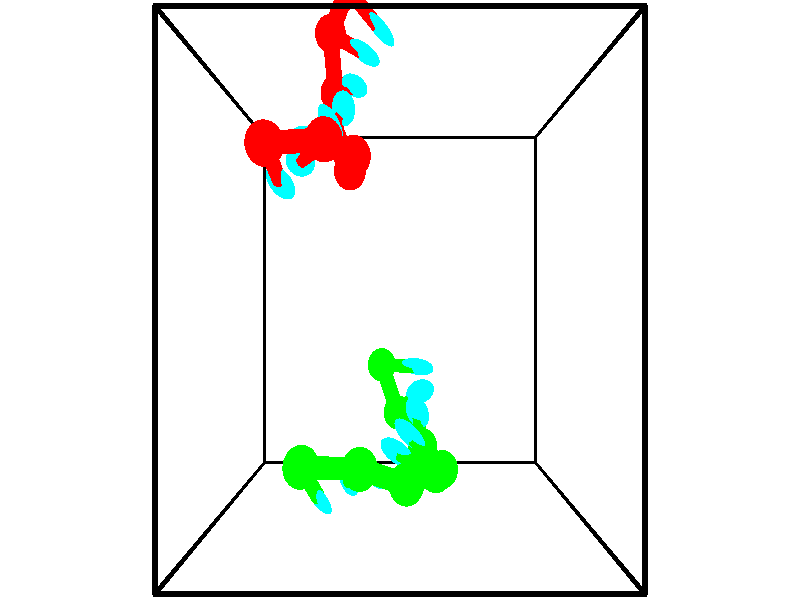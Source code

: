 // switches for output
#declare DRAW_BASES = 1; // possible values are 0, 1; only relevant for DNA ribbons
#declare DRAW_BASES_TYPE = 3; // possible values are 1, 2, 3; only relevant for DNA ribbons
#declare DRAW_FOG = 0; // set to 1 to enable fog

#include "colors.inc"

#include "transforms.inc"
background { rgb <1, 1, 1>}

#default {
   normal{
       ripples 0.25
       frequency 0.20
       turbulence 0.2
       lambda 5
   }
	finish {
		phong 0.1
		phong_size 40.
	}
}

// original window dimensions: 1024x640


// camera settings

camera {
	sky <-0, 1, 0>
	up <-0, 1, 0>
	right 1.6 * <1, 0, 0>
	location <2.5, 2.5, 11.1562>
	look_at <2.5, 2.5, 2.5>
	direction <0, 0, -8.6562>
	angle 67.0682
}


# declare cpy_camera_pos = <2.5, 2.5, 11.1562>;
# if (DRAW_FOG = 1)
fog {
	fog_type 2
	up vnormalize(cpy_camera_pos)
	color rgbt<1,1,1,0.3>
	distance 1e-5
	fog_alt 3e-3
	fog_offset 4
}
# end


// LIGHTS

# declare lum = 6;
global_settings {
	ambient_light rgb lum * <0.05, 0.05, 0.05>
	max_trace_level 15
}# declare cpy_direct_light_amount = 0.25;
light_source
{	1000 * <-1, -1, 1>,
	rgb lum * cpy_direct_light_amount
	parallel
}

light_source
{	1000 * <1, 1, -1>,
	rgb lum * cpy_direct_light_amount
	parallel
}

// strand 0

// nucleotide -1

// particle -1
sphere {
	<0.753427, 4.180343, 3.385347> 0.250000
	pigment { color rgbt <1,0,0,0> }
	no_shadow
}
cylinder {
	<0.803761, 3.993607, 3.035210>,  <0.833961, 3.881565, 2.825127>, 0.100000
	pigment { color rgbt <1,0,0,0> }
	no_shadow
}
cylinder {
	<0.803761, 3.993607, 3.035210>,  <0.753427, 4.180343, 3.385347>, 0.100000
	pigment { color rgbt <1,0,0,0> }
	no_shadow
}

// particle -1
sphere {
	<0.803761, 3.993607, 3.035210> 0.100000
	pigment { color rgbt <1,0,0,0> }
	no_shadow
}
sphere {
	0, 1
	scale<0.080000,0.200000,0.300000>
	matrix <0.264855, 0.866139, -0.423858,
		0.956043, -0.178503, 0.232634,
		0.125834, -0.466840, -0.875343,
		0.841511, 3.853554, 2.772607>
	pigment { color rgbt <0,1,1,0> }
	no_shadow
}
cylinder {
	<1.486608, 4.282882, 3.114456>,  <0.753427, 4.180343, 3.385347>, 0.130000
	pigment { color rgbt <1,0,0,0> }
	no_shadow
}

// nucleotide -1

// particle -1
sphere {
	<1.486608, 4.282882, 3.114456> 0.250000
	pigment { color rgbt <1,0,0,0> }
	no_shadow
}
cylinder {
	<1.253687, 4.201065, 2.799728>,  <1.113934, 4.151975, 2.610892>, 0.100000
	pigment { color rgbt <1,0,0,0> }
	no_shadow
}
cylinder {
	<1.253687, 4.201065, 2.799728>,  <1.486608, 4.282882, 3.114456>, 0.100000
	pigment { color rgbt <1,0,0,0> }
	no_shadow
}

// particle -1
sphere {
	<1.253687, 4.201065, 2.799728> 0.100000
	pigment { color rgbt <1,0,0,0> }
	no_shadow
}
sphere {
	0, 1
	scale<0.080000,0.200000,0.300000>
	matrix <0.403264, 0.767697, -0.498015,
		0.705905, -0.607292, -0.364548,
		-0.582303, -0.204542, -0.786820,
		1.078996, 4.139702, 2.563683>
	pigment { color rgbt <0,1,1,0> }
	no_shadow
}
cylinder {
	<1.827721, 4.234046, 2.432379>,  <1.486608, 4.282882, 3.114456>, 0.130000
	pigment { color rgbt <1,0,0,0> }
	no_shadow
}

// nucleotide -1

// particle -1
sphere {
	<1.827721, 4.234046, 2.432379> 0.250000
	pigment { color rgbt <1,0,0,0> }
	no_shadow
}
cylinder {
	<1.458111, 4.357178, 2.341675>,  <1.236345, 4.431057, 2.287252>, 0.100000
	pigment { color rgbt <1,0,0,0> }
	no_shadow
}
cylinder {
	<1.458111, 4.357178, 2.341675>,  <1.827721, 4.234046, 2.432379>, 0.100000
	pigment { color rgbt <1,0,0,0> }
	no_shadow
}

// particle -1
sphere {
	<1.458111, 4.357178, 2.341675> 0.100000
	pigment { color rgbt <1,0,0,0> }
	no_shadow
}
sphere {
	0, 1
	scale<0.080000,0.200000,0.300000>
	matrix <0.381055, 0.693008, -0.611994,
		-0.031243, -0.651905, -0.757656,
		-0.924024, 0.307829, -0.226760,
		1.180904, 4.449527, 2.273647>
	pigment { color rgbt <0,1,1,0> }
	no_shadow
}
cylinder {
	<1.710217, 4.192725, 1.635909>,  <1.827721, 4.234046, 2.432379>, 0.130000
	pigment { color rgbt <1,0,0,0> }
	no_shadow
}

// nucleotide -1

// particle -1
sphere {
	<1.710217, 4.192725, 1.635909> 0.250000
	pigment { color rgbt <1,0,0,0> }
	no_shadow
}
cylinder {
	<1.561684, 4.482361, 1.868393>,  <1.472564, 4.656142, 2.007884>, 0.100000
	pigment { color rgbt <1,0,0,0> }
	no_shadow
}
cylinder {
	<1.561684, 4.482361, 1.868393>,  <1.710217, 4.192725, 1.635909>, 0.100000
	pigment { color rgbt <1,0,0,0> }
	no_shadow
}

// particle -1
sphere {
	<1.561684, 4.482361, 1.868393> 0.100000
	pigment { color rgbt <1,0,0,0> }
	no_shadow
}
sphere {
	0, 1
	scale<0.080000,0.200000,0.300000>
	matrix <0.548672, 0.676107, -0.491770,
		-0.749046, 0.136283, -0.648349,
		-0.371334, 0.724090, 0.581210,
		1.450284, 4.699588, 2.042756>
	pigment { color rgbt <0,1,1,0> }
	no_shadow
}
cylinder {
	<1.383440, 4.685391, 1.216407>,  <1.710217, 4.192725, 1.635909>, 0.130000
	pigment { color rgbt <1,0,0,0> }
	no_shadow
}

// nucleotide -1

// particle -1
sphere {
	<1.383440, 4.685391, 1.216407> 0.250000
	pigment { color rgbt <1,0,0,0> }
	no_shadow
}
cylinder {
	<1.520590, 4.846512, 1.555862>,  <1.602880, 4.943184, 1.759536>, 0.100000
	pigment { color rgbt <1,0,0,0> }
	no_shadow
}
cylinder {
	<1.520590, 4.846512, 1.555862>,  <1.383440, 4.685391, 1.216407>, 0.100000
	pigment { color rgbt <1,0,0,0> }
	no_shadow
}

// particle -1
sphere {
	<1.520590, 4.846512, 1.555862> 0.100000
	pigment { color rgbt <1,0,0,0> }
	no_shadow
}
sphere {
	0, 1
	scale<0.080000,0.200000,0.300000>
	matrix <0.543838, 0.651496, -0.528955,
		-0.765948, 0.642888, 0.004323,
		0.342875, 0.402801, 0.848639,
		1.623452, 4.967352, 1.810454>
	pigment { color rgbt <0,1,1,0> }
	no_shadow
}
cylinder {
	<1.419716, 5.382970, 1.039726>,  <1.383440, 4.685391, 1.216407>, 0.130000
	pigment { color rgbt <1,0,0,0> }
	no_shadow
}

// nucleotide -1

// particle -1
sphere {
	<1.419716, 5.382970, 1.039726> 0.250000
	pigment { color rgbt <1,0,0,0> }
	no_shadow
}
cylinder {
	<1.626255, 5.344513, 1.380112>,  <1.750179, 5.321439, 1.584343>, 0.100000
	pigment { color rgbt <1,0,0,0> }
	no_shadow
}
cylinder {
	<1.626255, 5.344513, 1.380112>,  <1.419716, 5.382970, 1.039726>, 0.100000
	pigment { color rgbt <1,0,0,0> }
	no_shadow
}

// particle -1
sphere {
	<1.626255, 5.344513, 1.380112> 0.100000
	pigment { color rgbt <1,0,0,0> }
	no_shadow
}
sphere {
	0, 1
	scale<0.080000,0.200000,0.300000>
	matrix <0.522589, 0.822590, -0.224159,
		-0.678444, 0.560449, 0.474985,
		0.516348, -0.096142, 0.850965,
		1.781159, 5.315670, 1.635401>
	pigment { color rgbt <0,1,1,0> }
	no_shadow
}
cylinder {
	<1.370754, 6.105819, 1.337894>,  <1.419716, 5.382970, 1.039726>, 0.130000
	pigment { color rgbt <1,0,0,0> }
	no_shadow
}

// nucleotide -1

// particle -1
sphere {
	<1.370754, 6.105819, 1.337894> 0.250000
	pigment { color rgbt <1,0,0,0> }
	no_shadow
}
cylinder {
	<1.691807, 5.912163, 1.477257>,  <1.884439, 5.795969, 1.560874>, 0.100000
	pigment { color rgbt <1,0,0,0> }
	no_shadow
}
cylinder {
	<1.691807, 5.912163, 1.477257>,  <1.370754, 6.105819, 1.337894>, 0.100000
	pigment { color rgbt <1,0,0,0> }
	no_shadow
}

// particle -1
sphere {
	<1.691807, 5.912163, 1.477257> 0.100000
	pigment { color rgbt <1,0,0,0> }
	no_shadow
}
sphere {
	0, 1
	scale<0.080000,0.200000,0.300000>
	matrix <0.572041, 0.790254, -0.219698,
		-0.168965, 0.375640, 0.911233,
		0.802633, -0.484142, 0.348407,
		1.932597, 5.766920, 1.581779>
	pigment { color rgbt <0,1,1,0> }
	no_shadow
}
cylinder {
	<1.681337, 6.537573, 1.756565>,  <1.370754, 6.105819, 1.337894>, 0.130000
	pigment { color rgbt <1,0,0,0> }
	no_shadow
}

// nucleotide -1

// particle -1
sphere {
	<1.681337, 6.537573, 1.756565> 0.250000
	pigment { color rgbt <1,0,0,0> }
	no_shadow
}
cylinder {
	<1.967855, 6.284645, 1.638519>,  <2.139766, 6.132888, 1.567692>, 0.100000
	pigment { color rgbt <1,0,0,0> }
	no_shadow
}
cylinder {
	<1.967855, 6.284645, 1.638519>,  <1.681337, 6.537573, 1.756565>, 0.100000
	pigment { color rgbt <1,0,0,0> }
	no_shadow
}

// particle -1
sphere {
	<1.967855, 6.284645, 1.638519> 0.100000
	pigment { color rgbt <1,0,0,0> }
	no_shadow
}
sphere {
	0, 1
	scale<0.080000,0.200000,0.300000>
	matrix <0.623314, 0.769920, -0.136755,
		0.313687, -0.085992, 0.945625,
		0.716296, -0.632320, -0.295114,
		2.182744, 6.094949, 1.549985>
	pigment { color rgbt <0,1,1,0> }
	no_shadow
}
// strand 1

// nucleotide -1

// particle -1
sphere {
	<2.171615, 1.528053, 0.287407> 0.250000
	pigment { color rgbt <0,1,0,0> }
	no_shadow
}
cylinder {
	<2.531505, 1.527924, 0.461990>,  <2.747439, 1.527846, 0.566740>, 0.100000
	pigment { color rgbt <0,1,0,0> }
	no_shadow
}
cylinder {
	<2.531505, 1.527924, 0.461990>,  <2.171615, 1.528053, 0.287407>, 0.100000
	pigment { color rgbt <0,1,0,0> }
	no_shadow
}

// particle -1
sphere {
	<2.531505, 1.527924, 0.461990> 0.100000
	pigment { color rgbt <0,1,0,0> }
	no_shadow
}
sphere {
	0, 1
	scale<0.080000,0.200000,0.300000>
	matrix <-0.261806, -0.800517, 0.539101,
		0.349218, -0.599310, -0.720330,
		0.899725, -0.000323, 0.436458,
		2.801422, 1.527827, 0.592928>
	pigment { color rgbt <0,1,1,0> }
	no_shadow
}
cylinder {
	<2.459335, 0.836756, 0.433281>,  <2.171615, 1.528053, 0.287407>, 0.130000
	pigment { color rgbt <0,1,0,0> }
	no_shadow
}

// nucleotide -1

// particle -1
sphere {
	<2.459335, 0.836756, 0.433281> 0.250000
	pigment { color rgbt <0,1,0,0> }
	no_shadow
}
cylinder {
	<2.677016, 1.044922, 0.696495>,  <2.807625, 1.169822, 0.854423>, 0.100000
	pigment { color rgbt <0,1,0,0> }
	no_shadow
}
cylinder {
	<2.677016, 1.044922, 0.696495>,  <2.459335, 0.836756, 0.433281>, 0.100000
	pigment { color rgbt <0,1,0,0> }
	no_shadow
}

// particle -1
sphere {
	<2.677016, 1.044922, 0.696495> 0.100000
	pigment { color rgbt <0,1,0,0> }
	no_shadow
}
sphere {
	0, 1
	scale<0.080000,0.200000,0.300000>
	matrix <-0.191542, -0.686563, 0.701386,
		0.816795, -0.507738, -0.273948,
		0.544203, 0.520416, 0.658035,
		2.840277, 1.201047, 0.893906>
	pigment { color rgbt <0,1,1,0> }
	no_shadow
}
cylinder {
	<2.885493, 0.421807, 0.857855>,  <2.459335, 0.836756, 0.433281>, 0.130000
	pigment { color rgbt <0,1,0,0> }
	no_shadow
}

// nucleotide -1

// particle -1
sphere {
	<2.885493, 0.421807, 0.857855> 0.250000
	pigment { color rgbt <0,1,0,0> }
	no_shadow
}
cylinder {
	<2.827839, 0.736122, 1.098442>,  <2.793246, 0.924711, 1.242794>, 0.100000
	pigment { color rgbt <0,1,0,0> }
	no_shadow
}
cylinder {
	<2.827839, 0.736122, 1.098442>,  <2.885493, 0.421807, 0.857855>, 0.100000
	pigment { color rgbt <0,1,0,0> }
	no_shadow
}

// particle -1
sphere {
	<2.827839, 0.736122, 1.098442> 0.100000
	pigment { color rgbt <0,1,0,0> }
	no_shadow
}
sphere {
	0, 1
	scale<0.080000,0.200000,0.300000>
	matrix <-0.368210, -0.606758, 0.704461,
		0.918502, -0.119928, 0.376791,
		-0.144136, 0.785788, 0.601467,
		2.784598, 0.971858, 1.278882>
	pigment { color rgbt <0,1,1,0> }
	no_shadow
}
cylinder {
	<3.178613, 0.240866, 1.483609>,  <2.885493, 0.421807, 0.857855>, 0.130000
	pigment { color rgbt <0,1,0,0> }
	no_shadow
}

// nucleotide -1

// particle -1
sphere {
	<3.178613, 0.240866, 1.483609> 0.250000
	pigment { color rgbt <0,1,0,0> }
	no_shadow
}
cylinder {
	<2.880261, 0.506783, 1.500183>,  <2.701250, 0.666332, 1.510127>, 0.100000
	pigment { color rgbt <0,1,0,0> }
	no_shadow
}
cylinder {
	<2.880261, 0.506783, 1.500183>,  <3.178613, 0.240866, 1.483609>, 0.100000
	pigment { color rgbt <0,1,0,0> }
	no_shadow
}

// particle -1
sphere {
	<2.880261, 0.506783, 1.500183> 0.100000
	pigment { color rgbt <0,1,0,0> }
	no_shadow
}
sphere {
	0, 1
	scale<0.080000,0.200000,0.300000>
	matrix <-0.479976, -0.579570, 0.658575,
		0.461829, 0.471331, 0.751373,
		-0.745880, 0.664790, 0.041434,
		2.656497, 0.706220, 1.512613>
	pigment { color rgbt <0,1,1,0> }
	no_shadow
}
cylinder {
	<3.033316, 0.357220, 2.149889>,  <3.178613, 0.240866, 1.483609>, 0.130000
	pigment { color rgbt <0,1,0,0> }
	no_shadow
}

// nucleotide -1

// particle -1
sphere {
	<3.033316, 0.357220, 2.149889> 0.250000
	pigment { color rgbt <0,1,0,0> }
	no_shadow
}
cylinder {
	<2.699470, 0.460068, 1.955032>,  <2.499162, 0.521777, 1.838119>, 0.100000
	pigment { color rgbt <0,1,0,0> }
	no_shadow
}
cylinder {
	<2.699470, 0.460068, 1.955032>,  <3.033316, 0.357220, 2.149889>, 0.100000
	pigment { color rgbt <0,1,0,0> }
	no_shadow
}

// particle -1
sphere {
	<2.699470, 0.460068, 1.955032> 0.100000
	pigment { color rgbt <0,1,0,0> }
	no_shadow
}
sphere {
	0, 1
	scale<0.080000,0.200000,0.300000>
	matrix <-0.549220, -0.456068, 0.700256,
		-0.042119, 0.851992, 0.521857,
		-0.834615, 0.257120, -0.487141,
		2.449085, 0.537204, 1.808890>
	pigment { color rgbt <0,1,1,0> }
	no_shadow
}
cylinder {
	<2.589549, 0.344716, 2.688054>,  <3.033316, 0.357220, 2.149889>, 0.130000
	pigment { color rgbt <0,1,0,0> }
	no_shadow
}

// nucleotide -1

// particle -1
sphere {
	<2.589549, 0.344716, 2.688054> 0.250000
	pigment { color rgbt <0,1,0,0> }
	no_shadow
}
cylinder {
	<2.331344, 0.336121, 2.382675>,  <2.176420, 0.330964, 2.199448>, 0.100000
	pigment { color rgbt <0,1,0,0> }
	no_shadow
}
cylinder {
	<2.331344, 0.336121, 2.382675>,  <2.589549, 0.344716, 2.688054>, 0.100000
	pigment { color rgbt <0,1,0,0> }
	no_shadow
}

// particle -1
sphere {
	<2.331344, 0.336121, 2.382675> 0.100000
	pigment { color rgbt <0,1,0,0> }
	no_shadow
}
sphere {
	0, 1
	scale<0.080000,0.200000,0.300000>
	matrix <-0.688201, -0.417110, 0.593632,
		-0.331197, 0.908602, 0.254463,
		-0.645514, -0.021487, -0.763446,
		2.137689, 0.329674, 2.153641>
	pigment { color rgbt <0,1,1,0> }
	no_shadow
}
cylinder {
	<1.946609, 0.565942, 2.880366>,  <2.589549, 0.344716, 2.688054>, 0.130000
	pigment { color rgbt <0,1,0,0> }
	no_shadow
}

// nucleotide -1

// particle -1
sphere {
	<1.946609, 0.565942, 2.880366> 0.250000
	pigment { color rgbt <0,1,0,0> }
	no_shadow
}
cylinder {
	<1.829453, 0.401932, 2.534859>,  <1.759160, 0.303526, 2.327554>, 0.100000
	pigment { color rgbt <0,1,0,0> }
	no_shadow
}
cylinder {
	<1.829453, 0.401932, 2.534859>,  <1.946609, 0.565942, 2.880366>, 0.100000
	pigment { color rgbt <0,1,0,0> }
	no_shadow
}

// particle -1
sphere {
	<1.829453, 0.401932, 2.534859> 0.100000
	pigment { color rgbt <0,1,0,0> }
	no_shadow
}
sphere {
	0, 1
	scale<0.080000,0.200000,0.300000>
	matrix <-0.758283, -0.450682, 0.471056,
		-0.582429, 0.792948, -0.178915,
		-0.292889, -0.410024, -0.863769,
		1.741587, 0.278924, 2.275728>
	pigment { color rgbt <0,1,1,0> }
	no_shadow
}
cylinder {
	<1.143813, 0.591820, 2.889901>,  <1.946609, 0.565942, 2.880366>, 0.130000
	pigment { color rgbt <0,1,0,0> }
	no_shadow
}

// nucleotide -1

// particle -1
sphere {
	<1.143813, 0.591820, 2.889901> 0.250000
	pigment { color rgbt <0,1,0,0> }
	no_shadow
}
cylinder {
	<1.250806, 0.312065, 2.624779>,  <1.315002, 0.144212, 2.465706>, 0.100000
	pigment { color rgbt <0,1,0,0> }
	no_shadow
}
cylinder {
	<1.250806, 0.312065, 2.624779>,  <1.143813, 0.591820, 2.889901>, 0.100000
	pigment { color rgbt <0,1,0,0> }
	no_shadow
}

// particle -1
sphere {
	<1.250806, 0.312065, 2.624779> 0.100000
	pigment { color rgbt <0,1,0,0> }
	no_shadow
}
sphere {
	0, 1
	scale<0.080000,0.200000,0.300000>
	matrix <-0.575713, -0.667589, 0.472101,
		-0.772663, 0.255306, -0.581215,
		0.267482, -0.699388, -0.662804,
		1.331051, 0.102249, 2.425937>
	pigment { color rgbt <0,1,1,0> }
	no_shadow
}
// box output
cylinder {
	<0.000000, 0.000000, 0.000000>,  <5.000000, 0.000000, 0.000000>, 0.025000
	pigment { color rgbt <0,0,0,0> }
	no_shadow
}
cylinder {
	<0.000000, 0.000000, 0.000000>,  <0.000000, 5.000000, 0.000000>, 0.025000
	pigment { color rgbt <0,0,0,0> }
	no_shadow
}
cylinder {
	<0.000000, 0.000000, 0.000000>,  <0.000000, 0.000000, 5.000000>, 0.025000
	pigment { color rgbt <0,0,0,0> }
	no_shadow
}
cylinder {
	<5.000000, 5.000000, 5.000000>,  <0.000000, 5.000000, 5.000000>, 0.025000
	pigment { color rgbt <0,0,0,0> }
	no_shadow
}
cylinder {
	<5.000000, 5.000000, 5.000000>,  <5.000000, 0.000000, 5.000000>, 0.025000
	pigment { color rgbt <0,0,0,0> }
	no_shadow
}
cylinder {
	<5.000000, 5.000000, 5.000000>,  <5.000000, 5.000000, 0.000000>, 0.025000
	pigment { color rgbt <0,0,0,0> }
	no_shadow
}
cylinder {
	<0.000000, 0.000000, 5.000000>,  <0.000000, 5.000000, 5.000000>, 0.025000
	pigment { color rgbt <0,0,0,0> }
	no_shadow
}
cylinder {
	<0.000000, 0.000000, 5.000000>,  <5.000000, 0.000000, 5.000000>, 0.025000
	pigment { color rgbt <0,0,0,0> }
	no_shadow
}
cylinder {
	<5.000000, 5.000000, 0.000000>,  <0.000000, 5.000000, 0.000000>, 0.025000
	pigment { color rgbt <0,0,0,0> }
	no_shadow
}
cylinder {
	<5.000000, 5.000000, 0.000000>,  <5.000000, 0.000000, 0.000000>, 0.025000
	pigment { color rgbt <0,0,0,0> }
	no_shadow
}
cylinder {
	<5.000000, 0.000000, 5.000000>,  <5.000000, 0.000000, 0.000000>, 0.025000
	pigment { color rgbt <0,0,0,0> }
	no_shadow
}
cylinder {
	<0.000000, 5.000000, 0.000000>,  <0.000000, 5.000000, 5.000000>, 0.025000
	pigment { color rgbt <0,0,0,0> }
	no_shadow
}
// end of box output
